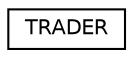 digraph "Graphical Class Hierarchy"
{
 // LATEX_PDF_SIZE
  edge [fontname="Helvetica",fontsize="10",labelfontname="Helvetica",labelfontsize="10"];
  node [fontname="Helvetica",fontsize="10",shape=record];
  rankdir="LR";
  Node0 [label="TRADER",height=0.2,width=0.4,color="black", fillcolor="white", style="filled",URL="$classalphatrading_1_1trading_1_1trader_1_1trader_1_1TRADER.html",tooltip=" "];
}
